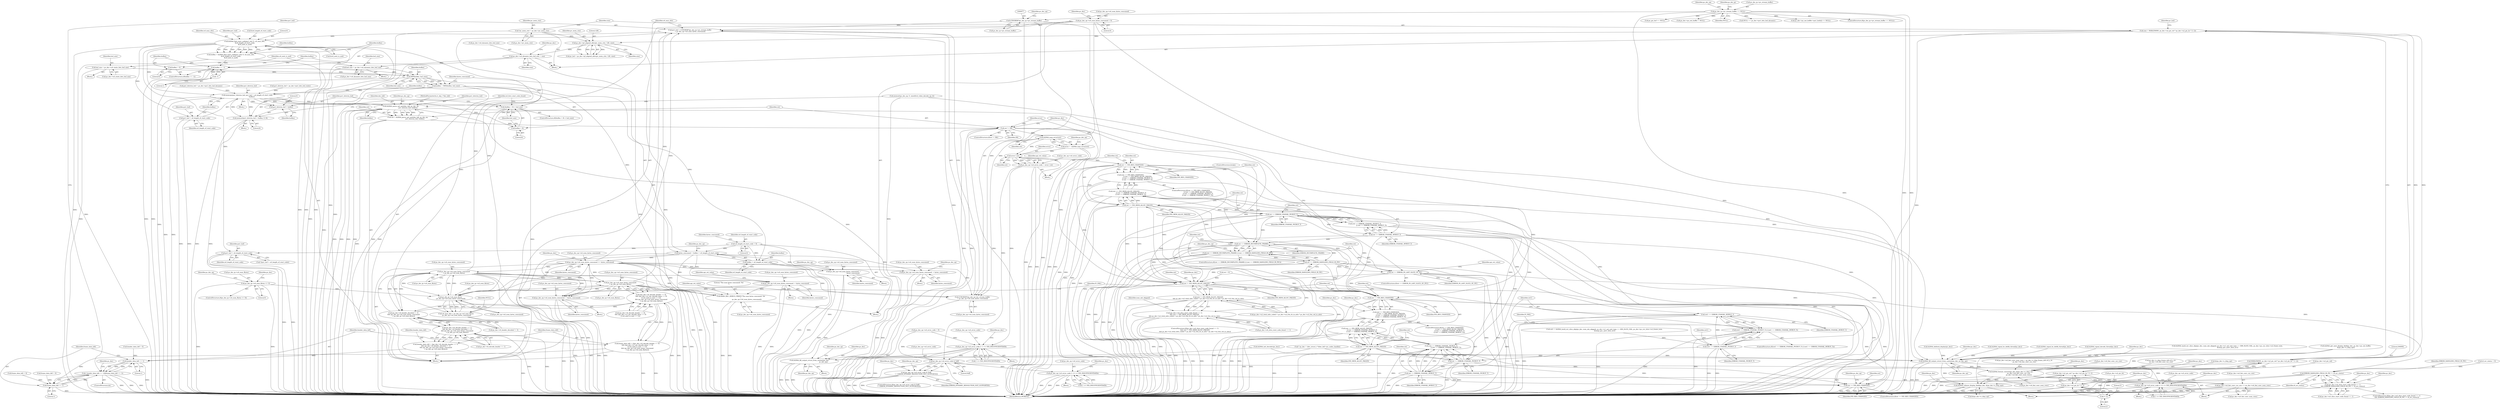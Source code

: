 digraph "1_Android_7554755536019e439433c515eeb44e701fb3bfb2@integer" {
"1000973" [label="(Call,pu1_buf = (UWORD8*)ps_dec_ip->pv_stream_buffer\n + ps_dec_op->u4_num_bytes_consumed)"];
"1000976" [label="(Call,(UWORD8*)ps_dec_ip->pv_stream_buffer)"];
"1000260" [label="(Call,ps_dec_ip->pv_stream_buffer == NULL)"];
"1001416" [label="(Call,ps_dec_op->u4_num_bytes_consumed\n < ps_dec_ip->u4_num_Bytes)"];
"1001108" [label="(Call,ps_dec_op->u4_num_bytes_consumed += bytes_consumed)"];
"1001103" [label="(Call,bytes_consumed = buflen + u4_length_of_start_code)"];
"1001098" [label="(Call,buflen = MIN(buflen, buf_size))"];
"1001100" [label="(Call,MIN(buflen, buf_size))"];
"1001091" [label="(Call,buflen == -1)"];
"1001080" [label="(Call,buflen = ih264d_find_start_code(pu1_buf, 0, u4_max_ofst,\n &u4_length_of_start_code,\n &u4_next_is_aud))"];
"1001082" [label="(Call,ih264d_find_start_code(pu1_buf, 0, u4_max_ofst,\n &u4_length_of_start_code,\n &u4_next_is_aud))"];
"1000973" [label="(Call,pu1_buf = (UWORD8*)ps_dec_ip->pv_stream_buffer\n + ps_dec_op->u4_num_bytes_consumed)"];
"1000306" [label="(Call,ps_dec_op->u4_num_bytes_consumed = 0)"];
"1001441" [label="(Call,ps_dec_op->u4_num_bytes_consumed\n < ps_dec_ip->u4_num_Bytes)"];
"1000986" [label="(Call,ps_dec_ip->u4_num_Bytes\n - ps_dec_op->u4_num_bytes_consumed)"];
"1000281" [label="(Call,ps_dec_ip->u4_num_Bytes <= 0)"];
"1000984" [label="(Call,u4_max_ofst = ps_dec_ip->u4_num_Bytes\n - ps_dec_op->u4_num_bytes_consumed)"];
"1001093" [label="(Call,-1)"];
"1001095" [label="(Call,buflen = 0)"];
"1001060" [label="(Call,buf_size = ps_dec->u4_dynamic_bits_buf_size)"];
"1001045" [label="(Call,ps_dec->u4_dynamic_bits_buf_size = size)"];
"1001031" [label="(Call,ps_dec->pf_aligned_alloc(pv_mem_ctxt, 128, size))"];
"1001009" [label="(Call,*pv_mem_ctxt = ps_dec->pv_mem_ctxt)"];
"1001014" [label="(Call,size = MAX(256000, ps_dec->u2_pic_wd * ps_dec->u2_pic_ht * 3 / 2))"];
"1001016" [label="(Call,MAX(256000, ps_dec->u2_pic_wd * ps_dec->u2_pic_ht * 3 / 2))"];
"1001018" [label="(Call,ps_dec->u2_pic_wd * ps_dec->u2_pic_ht * 3 / 2)"];
"1001022" [label="(Call,ps_dec->u2_pic_ht * 3 / 2)"];
"1001026" [label="(Call,3 / 2)"];
"1001072" [label="(Call,buf_size = ps_dec->u4_static_bits_buf_size)"];
"1000171" [label="(Call,u4_length_of_start_code = 0)"];
"1000975" [label="(Call,(UWORD8*)ps_dec_ip->pv_stream_buffer\n + ps_dec_op->u4_num_bytes_consumed)"];
"1001410" [label="(Call,(ps_dec->i4_header_decoded != 3)\n && (ps_dec_op->u4_num_bytes_consumed\n < ps_dec_ip->u4_num_Bytes))"];
"1001404" [label="(Call,(ps_dec->i4_decode_header == 1)\n && (ps_dec->i4_header_decoded != 3)\n && (ps_dec_op->u4_num_bytes_consumed\n < ps_dec_ip->u4_num_Bytes))"];
"1001402" [label="(Call,header_data_left = ((ps_dec->i4_decode_header == 1)\n && (ps_dec->i4_header_decoded != 3)\n && (ps_dec_op->u4_num_bytes_consumed\n < ps_dec_ip->u4_num_Bytes)))"];
"1001449" [label="(Call,header_data_left == 1)"];
"1001448" [label="(Call,( header_data_left == 1)||(frame_data_left == 1))"];
"1001425" [label="(Call,((ps_dec->i4_decode_header == 0)\n && ((ps_dec->u1_pic_decode_done == 0)\n || (u4_next_is_aud == 1)))\n && (ps_dec_op->u4_num_bytes_consumed\n < ps_dec_ip->u4_num_Bytes))"];
"1001423" [label="(Call,frame_data_left = (((ps_dec->i4_decode_header == 0)\n && ((ps_dec->u1_pic_decode_done == 0)\n || (u4_next_is_aud == 1)))\n && (ps_dec_op->u4_num_bytes_consumed\n < ps_dec_ip->u4_num_Bytes)))"];
"1001452" [label="(Call,frame_data_left == 1)"];
"1001574" [label="(Call,ps_dec_op->u4_num_bytes_consumed -= bytes_consumed)"];
"1002122" [label="(Call,H264_DEC_DEBUG_PRINT(\"The num bytes consumed: %d\n\",\n                         ps_dec_op->u4_num_bytes_consumed))"];
"1001151" [label="(Call,ps_dec_op->u4_num_bytes_consumed -=\n                                        bytes_consumed)"];
"1001338" [label="(Call,ps_dec_op->u4_num_bytes_consumed -= bytes_consumed)"];
"1001361" [label="(Call,ps_dec_op->u4_num_bytes_consumed -= bytes_consumed)"];
"1001105" [label="(Call,buflen + u4_length_of_start_code)"];
"1001200" [label="(Call,memcpy(pu1_bitstrm_buf, pu1_buf + u4_length_of_start_code,\n                   buflen))"];
"1001207" [label="(Call,(buflen + 8) < buf_size)"];
"1001208" [label="(Call,buflen + 8)"];
"1001213" [label="(Call,memset(pu1_bitstrm_buf + buflen, 0, 8))"];
"1001214" [label="(Call,pu1_bitstrm_buf + buflen)"];
"1001286" [label="(Call,ih264d_parse_nal_unit(dec_hdl, ps_dec_op,\n                              pu1_bitstrm_buf, buflen))"];
"1001248" [label="(Call,ih264d_fill_output_struct_from_context(ps_dec,\n                                                           ps_dec_op))"];
"1001284" [label="(Call,ret = ih264d_parse_nal_unit(dec_hdl, ps_dec_op,\n                              pu1_bitstrm_buf, buflen))"];
"1001292" [label="(Call,ret != OK)"];
"1001299" [label="(Call,ih264d_map_error(ret))"];
"1001297" [label="(Call,error =  ih264d_map_error(ret))"];
"1001305" [label="(Call,error | ret)"];
"1001301" [label="(Call,ps_dec_op->u4_error_code = error | ret)"];
"1001234" [label="(Call,ps_dec_op->u4_error_code |= 1 << IVD_INSUFFICIENTDATA)"];
"1001695" [label="(Call,ps_dec_op->u4_error_code & 0xff)"];
"1001694" [label="(Call,(ps_dec_op->u4_error_code & 0xff)\n != ERROR_DYNAMIC_RESOLUTION_NOT_SUPPORTED)"];
"1001727" [label="(Call,ps_dec_op->u4_error_code |= (1 << IVD_INSUFFICIENTDATA))"];
"1001747" [label="(Call,ps_dec_op->u4_error_code |= (1 << IVD_INSUFFICIENTDATA))"];
"1001313" [label="(Call,ret == IVD_RES_CHANGED)"];
"1001312" [label="(Call,(ret == IVD_RES_CHANGED)\n                             || (ret == IVD_MEM_ALLOC_FAILED)\n                             || (ret == ERROR_UNAVAIL_PICBUF_T)\n                            || (ret == ERROR_UNAVAIL_MVBUF_T))"];
"1001317" [label="(Call,ret == IVD_MEM_ALLOC_FAILED)"];
"1001316" [label="(Call,(ret == IVD_MEM_ALLOC_FAILED)\n                             || (ret == ERROR_UNAVAIL_PICBUF_T)\n                            || (ret == ERROR_UNAVAIL_MVBUF_T))"];
"1001321" [label="(Call,ret == ERROR_UNAVAIL_PICBUF_T)"];
"1001320" [label="(Call,(ret == ERROR_UNAVAIL_PICBUF_T)\n                            || (ret == ERROR_UNAVAIL_MVBUF_T))"];
"1001550" [label="(Call,(ret == ERROR_UNAVAIL_PICBUF_T)\n                    || (ret == ERROR_UNAVAIL_MVBUF_T))"];
"1001546" [label="(Call,(ret == IVD_MEM_ALLOC_FAILED)\n                     || (ret == ERROR_UNAVAIL_PICBUF_T)\n                    || (ret == ERROR_UNAVAIL_MVBUF_T))"];
"1001542" [label="(Call,(ret == IVD_RES_CHANGED)\n                     || (ret == IVD_MEM_ALLOC_FAILED)\n                     || (ret == ERROR_UNAVAIL_PICBUF_T)\n                    || (ret == ERROR_UNAVAIL_MVBUF_T))"];
"1001324" [label="(Call,ret == ERROR_UNAVAIL_MVBUF_T)"];
"1001331" [label="(Call,ret == ERROR_INCOMPLETE_FRAME)"];
"1001330" [label="(Call,(ret == ERROR_INCOMPLETE_FRAME) || (ret == ERROR_DANGLING_FIELD_IN_PIC))"];
"1001334" [label="(Call,ret == ERROR_DANGLING_FIELD_IN_PIC)"];
"1001348" [label="(Call,ret == ERROR_IN_LAST_SLICE_OF_PIC)"];
"1001463" [label="(Call,ret != IVD_MEM_ALLOC_FAILED)"];
"1001462" [label="(Call,(ret != IVD_MEM_ALLOC_FAILED)\n && ps_dec->u2_total_mbs_coded < ps_dec->u2_frm_ht_in_mbs * ps_dec->u2_frm_wd_in_mbs)"];
"1001456" [label="(Call,(ps_dec->u4_slice_start_code_found == 1)\n && (ret != IVD_MEM_ALLOC_FAILED)\n && ps_dec->u2_total_mbs_coded < ps_dec->u2_frm_ht_in_mbs * ps_dec->u2_frm_wd_in_mbs)"];
"1001543" [label="(Call,ret == IVD_RES_CHANGED)"];
"1001547" [label="(Call,ret == IVD_MEM_ALLOC_FAILED)"];
"1001551" [label="(Call,ret == ERROR_UNAVAIL_PICBUF_T)"];
"1001554" [label="(Call,ret == ERROR_UNAVAIL_MVBUF_T)"];
"1001570" [label="(Call,ret == IVD_RES_CHANGED)"];
"1001800" [label="(Call,ERROR_DANGLING_FIELD_IN_PIC != i4_err_status)"];
"1001794" [label="(Call,(ps_dec->u4_slice_start_code_found == 1)\n && (ERROR_DANGLING_FIELD_IN_PIC != i4_err_status))"];
"1001535" [label="(Call,ret1 == ERROR_UNAVAIL_MVBUF_T)"];
"1001531" [label="(Call,(ret1 == ERROR_UNAVAIL_PICBUF_T) || (ret1 == ERROR_UNAVAIL_MVBUF_T))"];
"1001532" [label="(Call,ret1 == ERROR_UNAVAIL_PICBUF_T)"];
"1002009" [label="(Call,ih264d_fill_output_struct_from_context(ps_dec, ps_dec_op))"];
"1002040" [label="(Call,ih264d_format_convert(ps_dec, &(ps_dec->s_disp_op),\n                                  ps_dec->u4_fmt_conv_cur_row,\n                                  ps_dec->u4_fmt_conv_num_rows))"];
"1002052" [label="(Call,ps_dec->u4_fmt_conv_cur_row += ps_dec->u4_fmt_conv_num_rows)"];
"1002059" [label="(Call,ih264d_release_display_field(ps_dec, &(ps_dec->s_disp_op)))"];
"1001126" [label="(Call,pu1_buf + u4_length_of_start_code)"];
"1001202" [label="(Call,pu1_buf + u4_length_of_start_code)"];
"1000303" [label="(Identifier,ps_dec)"];
"1001448" [label="(Call,( header_data_left == 1)||(frame_data_left == 1))"];
"1000978" [label="(Call,ps_dec_ip->pv_stream_buffer)"];
"1001316" [label="(Call,(ret == IVD_MEM_ALLOC_FAILED)\n                             || (ret == ERROR_UNAVAIL_PICBUF_T)\n                            || (ret == ERROR_UNAVAIL_MVBUF_T))"];
"1001201" [label="(Identifier,pu1_bitstrm_buf)"];
"1001238" [label="(Call,1 << IVD_INSUFFICIENTDATA)"];
"1001333" [label="(Identifier,ERROR_INCOMPLETE_FRAME)"];
"1001329" [label="(ControlStructure,if((ret == ERROR_INCOMPLETE_FRAME) || (ret == ERROR_DANGLING_FIELD_IN_PIC)))"];
"1000976" [label="(Call,(UWORD8*)ps_dec_ip->pv_stream_buffer)"];
"1001336" [label="(Identifier,ERROR_DANGLING_FIELD_IN_PIC)"];
"1001320" [label="(Call,(ret == ERROR_UNAVAIL_PICBUF_T)\n                            || (ret == ERROR_UNAVAIL_MVBUF_T))"];
"1000982" [label="(Identifier,ps_dec_op)"];
"1001275" [label="(Call,frame_data_left = 0)"];
"1001337" [label="(Block,)"];
"1000268" [label="(Identifier,ps_dec_op)"];
"1001210" [label="(Literal,8)"];
"1000307" [label="(Call,ps_dec_op->u4_num_bytes_consumed)"];
"1000623" [label="(Call,ps_pic_buf == NULL)"];
"1001362" [label="(Call,ps_dec_op->u4_num_bytes_consumed)"];
"1001541" [label="(ControlStructure,if((ret == IVD_RES_CHANGED)\n                     || (ret == IVD_MEM_ALLOC_FAILED)\n                     || (ret == ERROR_UNAVAIL_PICBUF_T)\n                    || (ret == ERROR_UNAVAIL_MVBUF_T)))"];
"1001321" [label="(Call,ret == ERROR_UNAVAIL_PICBUF_T)"];
"1001845" [label="(Call,ih264d_deblock_display(ps_dec))"];
"1001361" [label="(Call,ps_dec_op->u4_num_bytes_consumed -= bytes_consumed)"];
"1001091" [label="(Call,buflen == -1)"];
"1000311" [label="(Call,ps_dec->ps_out_buffer = NULL)"];
"1001748" [label="(Call,ps_dec_op->u4_error_code)"];
"1001005" [label="(Block,)"];
"1001311" [label="(ControlStructure,if((ret == IVD_RES_CHANGED)\n                             || (ret == IVD_MEM_ALLOC_FAILED)\n                             || (ret == ERROR_UNAVAIL_PICBUF_T)\n                            || (ret == ERROR_UNAVAIL_MVBUF_T)))"];
"1001109" [label="(Call,ps_dec_op->u4_num_bytes_consumed)"];
"1000285" [label="(Literal,0)"];
"1001023" [label="(Call,ps_dec->u2_pic_ht)"];
"1000289" [label="(Identifier,ps_dec_op)"];
"1001014" [label="(Call,size = MAX(256000, ps_dec->u2_pic_wd * ps_dec->u2_pic_ht * 3 / 2))"];
"1001106" [label="(Identifier,buflen)"];
"1002128" [label="(Identifier,api_ret_value)"];
"1001293" [label="(Identifier,ret)"];
"1001049" [label="(Identifier,size)"];
"1000973" [label="(Call,pu1_buf = (UWORD8*)ps_dec_ip->pv_stream_buffer\n + ps_dec_op->u4_num_bytes_consumed)"];
"1001795" [label="(Call,ps_dec->u4_slice_start_code_found == 1)"];
"1001442" [label="(Call,ps_dec_op->u4_num_bytes_consumed)"];
"1001212" [label="(Block,)"];
"1002053" [label="(Call,ps_dec->u4_fmt_conv_cur_row)"];
"1002027" [label="(Call,ps_dec->u4_fmt_conv_num_rows = ps_dec->s_disp_frame_info.u4_y_ht\n - ps_dec->u4_fmt_conv_cur_row)"];
"1000227" [label="(Call,memset(ps_dec_op, 0, sizeof(ivd_video_decode_op_t)))"];
"1000313" [label="(Identifier,ps_dec)"];
"1001342" [label="(Identifier,bytes_consumed)"];
"1001545" [label="(Identifier,IVD_RES_CHANGED)"];
"1000306" [label="(Call,ps_dec_op->u4_num_bytes_consumed = 0)"];
"1001322" [label="(Identifier,ret)"];
"1001217" [label="(Literal,0)"];
"1001100" [label="(Call,MIN(buflen, buf_size))"];
"1000310" [label="(Literal,0)"];
"1001104" [label="(Identifier,bytes_consumed)"];
"1000188" [label="(Call,ret = 0)"];
"1001536" [label="(Identifier,ret1)"];
"1000173" [label="(Literal,0)"];
"1001032" [label="(Identifier,pv_mem_ctxt)"];
"1001105" [label="(Call,buflen + u4_length_of_start_code)"];
"1001097" [label="(Literal,0)"];
"1000985" [label="(Identifier,u4_max_ofst)"];
"1001301" [label="(Call,ps_dec_op->u4_error_code = error | ret)"];
"1001728" [label="(Call,ps_dec_op->u4_error_code)"];
"1001580" [label="(Identifier,IV_FAIL)"];
"1002054" [label="(Identifier,ps_dec)"];
"1001086" [label="(Call,&u4_length_of_start_code)"];
"1001319" [label="(Identifier,IVD_MEM_ALLOC_FAILED)"];
"1001453" [label="(Identifier,frame_data_left)"];
"1002059" [label="(Call,ih264d_release_display_field(ps_dec, &(ps_dec->s_disp_op)))"];
"1001110" [label="(Identifier,ps_dec_op)"];
"1001543" [label="(Call,ret == IVD_RES_CHANGED)"];
"1001297" [label="(Call,error =  ih264d_map_error(ret))"];
"1001334" [label="(Call,ret == ERROR_DANGLING_FIELD_IN_PIC)"];
"1001074" [label="(Call,ps_dec->u4_static_bits_buf_size)"];
"1001417" [label="(Call,ps_dec_op->u4_num_bytes_consumed)"];
"1001033" [label="(Literal,128)"];
"1001288" [label="(Identifier,ps_dec_op)"];
"1000264" [label="(Identifier,NULL)"];
"1001216" [label="(Identifier,buflen)"];
"1001031" [label="(Call,ps_dec->pf_aligned_alloc(pv_mem_ctxt, 128, size))"];
"1001103" [label="(Call,bytes_consumed = buflen + u4_length_of_start_code)"];
"1001553" [label="(Identifier,ERROR_UNAVAIL_PICBUF_T)"];
"1001548" [label="(Identifier,ret)"];
"1001340" [label="(Identifier,ps_dec_op)"];
"1001794" [label="(Call,(ps_dec->u4_slice_start_code_found == 1)\n && (ERROR_DANGLING_FIELD_IN_PIC != i4_err_status))"];
"1000172" [label="(Identifier,u4_length_of_start_code)"];
"1001572" [label="(Identifier,IVD_RES_CHANGED)"];
"1001332" [label="(Identifier,ret)"];
"1001530" [label="(ControlStructure,if((ret1 == ERROR_UNAVAIL_PICBUF_T) || (ret1 == ERROR_UNAVAIL_MVBUF_T)))"];
"1001552" [label="(Identifier,ret)"];
"1000200" [label="(Call,frame_data_left = 0)"];
"1001317" [label="(Call,ret == IVD_MEM_ALLOC_FAILED)"];
"1001969" [label="(Block,)"];
"1001452" [label="(Call,frame_data_left == 1)"];
"1001464" [label="(Identifier,ret)"];
"1002026" [label="(Block,)"];
"1001800" [label="(Call,ERROR_DANGLING_FIELD_IN_PIC != i4_err_status)"];
"1001411" [label="(Call,ps_dec->i4_header_decoded != 3)"];
"1000974" [label="(Identifier,pu1_buf)"];
"1001450" [label="(Identifier,header_data_left)"];
"1002046" [label="(Call,ps_dec->u4_fmt_conv_cur_row)"];
"1002031" [label="(Call,ps_dec->s_disp_frame_info.u4_y_ht\n - ps_dec->u4_fmt_conv_cur_row)"];
"1001213" [label="(Call,memset(pu1_bitstrm_buf + buflen, 0, 8))"];
"1001699" [label="(Literal,0xff)"];
"1001331" [label="(Call,ret == ERROR_INCOMPLETE_FRAME)"];
"1002060" [label="(Identifier,ps_dec)"];
"1001546" [label="(Call,(ret == IVD_MEM_ALLOC_FAILED)\n                     || (ret == ERROR_UNAVAIL_PICBUF_T)\n                    || (ret == ERROR_UNAVAIL_MVBUF_T))"];
"1001751" [label="(Call,1 << IVD_INSUFFICIENTDATA)"];
"1001291" [label="(ControlStructure,if(ret != OK))"];
"1001540" [label="(Identifier,IV_FAIL)"];
"1001010" [label="(Identifier,pv_mem_ctxt)"];
"1001350" [label="(Identifier,ERROR_IN_LAST_SLICE_OF_PIC)"];
"1001693" [label="(ControlStructure,if((ps_dec_op->u4_error_code & 0xff)\n != ERROR_DYNAMIC_RESOLUTION_NOT_SUPPORTED))"];
"1001325" [label="(Identifier,ret)"];
"1001344" [label="(Identifier,api_ret_value)"];
"1001119" [label="(Identifier,ps_dec)"];
"1001807" [label="(Identifier,ps_dec)"];
"1001084" [label="(Literal,0)"];
"1000996" [label="(Identifier,NULL)"];
"1001026" [label="(Call,3 / 2)"];
"1001349" [label="(Identifier,ret)"];
"1001537" [label="(Identifier,ERROR_UNAVAIL_MVBUF_T)"];
"1001583" [label="(Identifier,ps_dec)"];
"1000987" [label="(Call,ps_dec_ip->u4_num_Bytes)"];
"1001017" [label="(Literal,256000)"];
"1001457" [label="(Call,ps_dec->u4_slice_start_code_found == 1)"];
"1002041" [label="(Identifier,ps_dec)"];
"1000283" [label="(Identifier,ps_dec_ip)"];
"1001573" [label="(Block,)"];
"1001533" [label="(Identifier,ret1)"];
"1001318" [label="(Identifier,ret)"];
"1001127" [label="(Identifier,pu1_buf)"];
"1002049" [label="(Call,ps_dec->u4_fmt_conv_num_rows)"];
"1001549" [label="(Identifier,IVD_MEM_ALLOC_FAILED)"];
"1000151" [label="(Block,)"];
"1001405" [label="(Call,ps_dec->i4_decode_header == 1)"];
"1001060" [label="(Call,buf_size = ps_dec->u4_dynamic_bits_buf_size)"];
"1000476" [label="(Call,ps_dec_op->u4_error_code = 0)"];
"1000975" [label="(Call,(UWORD8*)ps_dec_ip->pv_stream_buffer\n + ps_dec_op->u4_num_bytes_consumed)"];
"1001300" [label="(Identifier,ret)"];
"1000196" [label="(Call,header_data_left = 0)"];
"1001569" [label="(ControlStructure,if(ret == IVD_RES_CHANGED))"];
"1001093" [label="(Call,-1)"];
"1001019" [label="(Call,ps_dec->u2_pic_wd)"];
"1002122" [label="(Call,H264_DEC_DEBUG_PRINT(\"The num bytes consumed: %d\n\",\n                         ps_dec_op->u4_num_bytes_consumed))"];
"1001324" [label="(Call,ret == ERROR_UNAVAIL_MVBUF_T)"];
"1001747" [label="(Call,ps_dec_op->u4_error_code |= (1 << IVD_INSUFFICIENTDATA))"];
"1001696" [label="(Call,ps_dec_op->u4_error_code)"];
"1001218" [label="(Literal,8)"];
"1001314" [label="(Identifier,ret)"];
"1002015" [label="(Identifier,ps_dec)"];
"1001095" [label="(Call,buflen = 0)"];
"1001067" [label="(Call,pu1_bitstrm_buf = ps_dec->pu1_bits_buf_static)"];
"1001102" [label="(Identifier,buf_size)"];
"1001062" [label="(Call,ps_dec->u4_dynamic_bits_buf_size)"];
"1001441" [label="(Call,ps_dec_op->u4_num_bytes_consumed\n < ps_dec_ip->u4_num_Bytes)"];
"1001208" [label="(Call,buflen + 8)"];
"1000280" [label="(ControlStructure,if(ps_dec_ip->u4_num_Bytes <= 0))"];
"1001309" [label="(Identifier,api_ret_value)"];
"1001034" [label="(Identifier,size)"];
"1001215" [label="(Identifier,pu1_bitstrm_buf)"];
"1000153" [label="(Call,* ps_dec = (dec_struct_t *)(dec_hdl->pv_codec_handle))"];
"1001092" [label="(Identifier,buflen)"];
"1000990" [label="(Call,ps_dec_op->u4_num_bytes_consumed)"];
"1001250" [label="(Identifier,ps_dec_op)"];
"1001112" [label="(Identifier,bytes_consumed)"];
"1000970" [label="(ControlStructure,do)"];
"1001228" [label="(Block,)"];
"1001531" [label="(Call,(ret1 == ERROR_UNAVAIL_PICBUF_T) || (ret1 == ERROR_UNAVAIL_MVBUF_T))"];
"1001738" [label="(Identifier,ps_dec)"];
"1001085" [label="(Identifier,u4_max_ofst)"];
"1001368" [label="(Identifier,ps_dec_op)"];
"1001151" [label="(Call,ps_dec_op->u4_num_bytes_consumed -=\n                                        bytes_consumed)"];
"1000986" [label="(Call,ps_dec_ip->u4_num_Bytes\n - ps_dec_op->u4_num_bytes_consumed)"];
"1001011" [label="(Call,ps_dec->pv_mem_ctxt)"];
"1000261" [label="(Call,ps_dec_ip->pv_stream_buffer)"];
"1001206" [label="(ControlStructure,if((buflen + 8) < buf_size))"];
"1001468" [label="(Identifier,ps_dec)"];
"1001078" [label="(Identifier,u4_next_is_aud)"];
"1000281" [label="(Call,ps_dec_ip->u4_num_Bytes <= 0)"];
"1001576" [label="(Identifier,ps_dec_op)"];
"1001456" [label="(Call,(ps_dec->u4_slice_start_code_found == 1)\n && (ret != IVD_MEM_ALLOC_FAILED)\n && ps_dec->u2_total_mbs_coded < ps_dec->u2_frm_ht_in_mbs * ps_dec->u2_frm_wd_in_mbs)"];
"1001200" [label="(Call,memcpy(pu1_bitstrm_buf, pu1_buf + u4_length_of_start_code,\n                   buflen))"];
"1001544" [label="(Identifier,ret)"];
"1001347" [label="(ControlStructure,if(ret == ERROR_IN_LAST_SLICE_OF_PIC))"];
"1000176" [label="(Identifier,bytes_consumed)"];
"1001423" [label="(Call,frame_data_left = (((ps_dec->i4_decode_header == 0)\n && ((ps_dec->u1_pic_decode_done == 0)\n || (u4_next_is_aud == 1)))\n && (ps_dec_op->u4_num_bytes_consumed\n < ps_dec_ip->u4_num_Bytes)))"];
"1001081" [label="(Identifier,buflen)"];
"1001695" [label="(Call,ps_dec_op->u4_error_code & 0xff)"];
"1001801" [label="(Identifier,ERROR_DANGLING_FIELD_IN_PIC)"];
"1001463" [label="(Call,ret != IVD_MEM_ALLOC_FAILED)"];
"1001234" [label="(Call,ps_dec_op->u4_error_code |= 1 << IVD_INSUFFICIENTDATA)"];
"1001030" [label="(Identifier,pv_buf)"];
"1002056" [label="(Call,ps_dec->u4_fmt_conv_num_rows)"];
"1001570" [label="(Call,ret == IVD_RES_CHANGED)"];
"1001080" [label="(Call,buflen = ih264d_find_start_code(pu1_buf, 0, u4_max_ofst,\n &u4_length_of_start_code,\n &u4_next_is_aud))"];
"1001094" [label="(Literal,1)"];
"1001556" [label="(Identifier,ERROR_UNAVAIL_MVBUF_T)"];
"1001404" [label="(Call,(ps_dec->i4_decode_header == 1)\n && (ps_dec->i4_header_decoded != 3)\n && (ps_dec_op->u4_num_bytes_consumed\n < ps_dec_ip->u4_num_Bytes))"];
"1001550" [label="(Call,(ret == ERROR_UNAVAIL_PICBUF_T)\n                    || (ret == ERROR_UNAVAIL_MVBUF_T))"];
"1001303" [label="(Identifier,ps_dec_op)"];
"1001073" [label="(Identifier,buf_size)"];
"1001152" [label="(Call,ps_dec_op->u4_num_bytes_consumed)"];
"1001299" [label="(Call,ih264d_map_error(ret))"];
"1002040" [label="(Call,ih264d_format_convert(ps_dec, &(ps_dec->s_disp_op),\n                                  ps_dec->u4_fmt_conv_cur_row,\n                                  ps_dec->u4_fmt_conv_num_rows))"];
"1001205" [label="(Identifier,buflen)"];
"1000260" [label="(Call,ps_dec_ip->pv_stream_buffer == NULL)"];
"1001203" [label="(Identifier,pu1_buf)"];
"1001088" [label="(Call,&u4_next_is_aud)"];
"1001083" [label="(Identifier,pu1_buf)"];
"1001535" [label="(Call,ret1 == ERROR_UNAVAIL_MVBUF_T)"];
"1001723" [label="(Identifier,ps_dec)"];
"1001126" [label="(Call,pu1_buf + u4_length_of_start_code)"];
"1001155" [label="(Identifier,bytes_consumed)"];
"1002042" [label="(Call,&(ps_dec->s_disp_op))"];
"1000981" [label="(Call,ps_dec_op->u4_num_bytes_consumed)"];
"1001756" [label="(Identifier,ps_dec)"];
"1001305" [label="(Call,error | ret)"];
"1001575" [label="(Call,ps_dec_op->u4_num_bytes_consumed)"];
"1001046" [label="(Call,ps_dec->u4_dynamic_bits_buf_size)"];
"1002011" [label="(Identifier,ps_dec_op)"];
"1001290" [label="(Identifier,buflen)"];
"1001338" [label="(Call,ps_dec_op->u4_num_bytes_consumed -= bytes_consumed)"];
"1001072" [label="(Call,buf_size = ps_dec->u4_static_bits_buf_size)"];
"1001694" [label="(Call,(ps_dec_op->u4_error_code & 0xff)\n != ERROR_DYNAMIC_RESOLUTION_NOT_SUPPORTED)"];
"1001209" [label="(Identifier,buflen)"];
"1001981" [label="(Call,ih264d_get_next_display_field(ps_dec, ps_dec->ps_out_buffer,\n &(ps_dec->s_disp_op)))"];
"1001532" [label="(Call,ret1 == ERROR_UNAVAIL_PICBUF_T)"];
"1001009" [label="(Call,*pv_mem_ctxt = ps_dec->pv_mem_ctxt)"];
"1002123" [label="(Literal,\"The num bytes consumed: %d\n\")"];
"1001066" [label="(Block,)"];
"1000148" [label="(MethodParameterIn,iv_obj_t *dec_hdl)"];
"1001746" [label="(Block,)"];
"1001410" [label="(Call,(ps_dec->i4_header_decoded != 3)\n && (ps_dec_op->u4_num_bytes_consumed\n < ps_dec_ip->u4_num_Bytes))"];
"1001534" [label="(Identifier,ERROR_UNAVAIL_PICBUF_T)"];
"1000995" [label="(Call,NULL == ps_dec->pu1_bits_buf_dynamic)"];
"1002061" [label="(Call,&(ps_dec->s_disp_op))"];
"1000406" [label="(Call,ps_dec->ps_out_buffer->pu1_bufs[i] == NULL)"];
"1001045" [label="(Call,ps_dec->u4_dynamic_bits_buf_size = size)"];
"1001202" [label="(Call,pu1_buf + u4_length_of_start_code)"];
"1001302" [label="(Call,ps_dec_op->u4_error_code)"];
"1001082" [label="(Call,ih264d_find_start_code(pu1_buf, 0, u4_max_ofst,\n &u4_length_of_start_code,\n &u4_next_is_aud))"];
"1001360" [label="(Block,)"];
"1001199" [label="(Block,)"];
"1001330" [label="(Call,(ret == ERROR_INCOMPLETE_FRAME) || (ret == ERROR_DANGLING_FIELD_IN_PIC))"];
"1001551" [label="(Call,ret == ERROR_UNAVAIL_PICBUF_T)"];
"1001128" [label="(Identifier,u4_length_of_start_code)"];
"1001306" [label="(Identifier,error)"];
"1001555" [label="(Identifier,ret)"];
"1001426" [label="(Call,(ps_dec->i4_decode_header == 0)\n && ((ps_dec->u1_pic_decode_done == 0)\n || (u4_next_is_aud == 1)))"];
"1001313" [label="(Call,ret == IVD_RES_CHANGED)"];
"1001462" [label="(Call,(ret != IVD_MEM_ALLOC_FAILED)\n && ps_dec->u2_total_mbs_coded < ps_dec->u2_frm_ht_in_mbs * ps_dec->u2_frm_wd_in_mbs)"];
"1001731" [label="(Call,1 << IVD_INSUFFICIENTDATA)"];
"1001018" [label="(Call,ps_dec->u2_pic_wd * ps_dec->u2_pic_ht * 3 / 2)"];
"1001028" [label="(Literal,2)"];
"1001292" [label="(Call,ret != OK)"];
"1000259" [label="(ControlStructure,if(ps_dec_ip->pv_stream_buffer == NULL))"];
"1001578" [label="(Identifier,bytes_consumed)"];
"1001099" [label="(Identifier,buflen)"];
"1002052" [label="(Call,ps_dec->u4_fmt_conv_cur_row += ps_dec->u4_fmt_conv_num_rows)"];
"1000971" [label="(Block,)"];
"1001052" [label="(Identifier,ps_dec)"];
"1001465" [label="(Identifier,IVD_MEM_ALLOC_FAILED)"];
"1001294" [label="(Identifier,OK)"];
"1001289" [label="(Identifier,pu1_bitstrm_buf)"];
"1001286" [label="(Call,ih264d_parse_nal_unit(dec_hdl, ps_dec_op,\n                              pu1_bitstrm_buf, buflen))"];
"1001298" [label="(Identifier,error)"];
"1001967" [label="(Call,ih264d_signal_bs_deblk_thread(ps_dec))"];
"1000984" [label="(Call,u4_max_ofst = ps_dec_ip->u4_num_Bytes\n - ps_dec_op->u4_num_bytes_consumed)"];
"1001315" [label="(Identifier,IVD_RES_CHANGED)"];
"1001963" [label="(Identifier,ps_dec)"];
"1001542" [label="(Call,(ret == IVD_RES_CHANGED)\n                     || (ret == IVD_MEM_ALLOC_FAILED)\n                     || (ret == ERROR_UNAVAIL_PICBUF_T)\n                    || (ret == ERROR_UNAVAIL_MVBUF_T))"];
"1001054" [label="(Block,)"];
"1001244" [label="(Identifier,ps_dec)"];
"1001451" [label="(Literal,1)"];
"1001335" [label="(Identifier,ret)"];
"1002124" [label="(Call,ps_dec_op->u4_num_bytes_consumed)"];
"1001312" [label="(Call,(ret == IVD_RES_CHANGED)\n                             || (ret == IVD_MEM_ALLOC_FAILED)\n                             || (ret == ERROR_UNAVAIL_PICBUF_T)\n                            || (ret == ERROR_UNAVAIL_MVBUF_T))"];
"1001339" [label="(Call,ps_dec_op->u4_num_bytes_consumed)"];
"1001323" [label="(Identifier,ERROR_UNAVAIL_PICBUF_T)"];
"1001793" [label="(ControlStructure,if((ps_dec->u4_slice_start_code_found == 1)\n && (ERROR_DANGLING_FIELD_IN_PIC != i4_err_status)))"];
"1001483" [label="(Identifier,num_mb_skipped)"];
"1001403" [label="(Identifier,header_data_left)"];
"1001353" [label="(Identifier,api_ret_value)"];
"1001055" [label="(Call,pu1_bitstrm_buf = ps_dec->pu1_bits_buf_dynamic)"];
"1002069" [label="(Identifier,ps_dec)"];
"1001690" [label="(Call,ih264d_signal_bs_deblk_thread(ps_dec))"];
"1001416" [label="(Call,ps_dec_op->u4_num_bytes_consumed\n < ps_dec_ip->u4_num_Bytes)"];
"1001574" [label="(Call,ps_dec_op->u4_num_bytes_consumed -= bytes_consumed)"];
"1001207" [label="(Call,(buflen + 8) < buf_size)"];
"1001214" [label="(Call,pu1_bitstrm_buf + buflen)"];
"1001512" [label="(Call,ret1 = ih264d_mark_err_slice_skip(ps_dec, num_mb_skipped, ps_dec->u1_nal_unit_type == IDR_SLICE_NAL, ps_dec->ps_cur_slice->u2_frame_num,\n &temp_poc, prev_slice_err))"];
"1001365" [label="(Identifier,bytes_consumed)"];
"1001029" [label="(Call,pv_buf = ps_dec->pf_aligned_alloc(pv_mem_ctxt, 128, size))"];
"1001015" [label="(Identifier,size)"];
"1001125" [label="(Call,*(pu1_buf + u4_length_of_start_code))"];
"1001096" [label="(Identifier,buflen)"];
"1001466" [label="(Call,ps_dec->u2_total_mbs_coded < ps_dec->u2_frm_ht_in_mbs * ps_dec->u2_frm_wd_in_mbs)"];
"1001016" [label="(Call,MAX(256000, ps_dec->u2_pic_wd * ps_dec->u2_pic_ht * 3 / 2))"];
"1001681" [label="(Call,ih264d_signal_decode_thread(ps_dec))"];
"1001454" [label="(Literal,1)"];
"1001348" [label="(Call,ret == ERROR_IN_LAST_SLICE_OF_PIC)"];
"1001802" [label="(Identifier,i4_err_status)"];
"1001235" [label="(Call,ps_dec_op->u4_error_code)"];
"1001547" [label="(Call,ret == IVD_MEM_ALLOC_FAILED)"];
"1001358" [label="(Identifier,ps_dec)"];
"1000171" [label="(Call,u4_length_of_start_code = 0)"];
"1001090" [label="(ControlStructure,if(buflen == -1))"];
"1001402" [label="(Call,header_data_left = ((ps_dec->i4_decode_header == 1)\n && (ps_dec->i4_header_decoded != 3)\n && (ps_dec_op->u4_num_bytes_consumed\n < ps_dec_ip->u4_num_Bytes)))"];
"1001425" [label="(Call,((ps_dec->i4_decode_header == 0)\n && ((ps_dec->u1_pic_decode_done == 0)\n || (u4_next_is_aud == 1)))\n && (ps_dec_op->u4_num_bytes_consumed\n < ps_dec_ip->u4_num_Bytes))"];
"1001727" [label="(Call,ps_dec_op->u4_error_code |= (1 << IVD_INSUFFICIENTDATA))"];
"1001108" [label="(Call,ps_dec_op->u4_num_bytes_consumed += bytes_consumed)"];
"1002129" [label="(MethodReturn,WORD32)"];
"1001284" [label="(Call,ret = ih264d_parse_nal_unit(dec_hdl, ps_dec_op,\n                              pu1_bitstrm_buf, buflen))"];
"1001559" [label="(Identifier,ps_dec)"];
"1001326" [label="(Identifier,ERROR_UNAVAIL_MVBUF_T)"];
"1002010" [label="(Identifier,ps_dec)"];
"1001158" [label="(Identifier,ps_dec_op)"];
"1001726" [label="(Block,)"];
"1001295" [label="(Block,)"];
"1001445" [label="(Call,ps_dec_ip->u4_num_Bytes)"];
"1001449" [label="(Call,header_data_left == 1)"];
"1001220" [label="(Identifier,u4_first_start_code_found)"];
"1001107" [label="(Identifier,u4_length_of_start_code)"];
"1000161" [label="(Call,i4_err_status = 0)"];
"1001514" [label="(Call,ih264d_mark_err_slice_skip(ps_dec, num_mb_skipped, ps_dec->u1_nal_unit_type == IDR_SLICE_NAL, ps_dec->ps_cur_slice->u2_frame_num,\n &temp_poc, prev_slice_err))"];
"1001554" [label="(Call,ret == ERROR_UNAVAIL_MVBUF_T)"];
"1001700" [label="(Identifier,ERROR_DYNAMIC_RESOLUTION_NOT_SUPPORTED)"];
"1001420" [label="(Call,ps_dec_ip->u4_num_Bytes)"];
"1001247" [label="(Block,)"];
"1001307" [label="(Identifier,ret)"];
"1001328" [label="(ControlStructure,break;)"];
"1001571" [label="(Identifier,ret)"];
"1001022" [label="(Call,ps_dec->u2_pic_ht * 3 / 2)"];
"1001098" [label="(Call,buflen = MIN(buflen, buf_size))"];
"1001061" [label="(Identifier,buf_size)"];
"1001150" [label="(Block,)"];
"1001704" [label="(Identifier,ps_dec_op)"];
"1001285" [label="(Identifier,ret)"];
"1001253" [label="(Identifier,ps_dec_op)"];
"1000282" [label="(Call,ps_dec_ip->u4_num_Bytes)"];
"1001424" [label="(Identifier,frame_data_left)"];
"1001248" [label="(Call,ih264d_fill_output_struct_from_context(ps_dec,\n                                                           ps_dec_op))"];
"1001211" [label="(Identifier,buf_size)"];
"1001249" [label="(Identifier,ps_dec)"];
"1000896" [label="(Call,ih264d_init_decoder(ps_dec))"];
"1001459" [label="(Identifier,ps_dec)"];
"1001455" [label="(ControlStructure,if((ps_dec->u4_slice_start_code_found == 1)\n && (ret != IVD_MEM_ALLOC_FAILED)\n && ps_dec->u2_total_mbs_coded < ps_dec->u2_frm_ht_in_mbs * ps_dec->u2_frm_wd_in_mbs))"];
"1001204" [label="(Identifier,u4_length_of_start_code)"];
"1001027" [label="(Literal,3)"];
"1001287" [label="(Identifier,dec_hdl)"];
"1002009" [label="(Call,ih264d_fill_output_struct_from_context(ps_dec, ps_dec_op))"];
"1001101" [label="(Identifier,buflen)"];
"1000973" -> "1000971"  [label="AST: "];
"1000973" -> "1000975"  [label="CFG: "];
"1000974" -> "1000973"  [label="AST: "];
"1000975" -> "1000973"  [label="AST: "];
"1000985" -> "1000973"  [label="CFG: "];
"1000973" -> "1002129"  [label="DDG: "];
"1000976" -> "1000973"  [label="DDG: "];
"1001416" -> "1000973"  [label="DDG: "];
"1001108" -> "1000973"  [label="DDG: "];
"1000306" -> "1000973"  [label="DDG: "];
"1001441" -> "1000973"  [label="DDG: "];
"1000973" -> "1001082"  [label="DDG: "];
"1000976" -> "1000975"  [label="AST: "];
"1000976" -> "1000978"  [label="CFG: "];
"1000977" -> "1000976"  [label="AST: "];
"1000978" -> "1000976"  [label="AST: "];
"1000982" -> "1000976"  [label="CFG: "];
"1000976" -> "1002129"  [label="DDG: "];
"1000976" -> "1000975"  [label="DDG: "];
"1000260" -> "1000976"  [label="DDG: "];
"1000260" -> "1000259"  [label="AST: "];
"1000260" -> "1000264"  [label="CFG: "];
"1000261" -> "1000260"  [label="AST: "];
"1000264" -> "1000260"  [label="AST: "];
"1000268" -> "1000260"  [label="CFG: "];
"1000283" -> "1000260"  [label="CFG: "];
"1000260" -> "1002129"  [label="DDG: "];
"1000260" -> "1002129"  [label="DDG: "];
"1000260" -> "1002129"  [label="DDG: "];
"1000260" -> "1000311"  [label="DDG: "];
"1000260" -> "1000406"  [label="DDG: "];
"1000260" -> "1000623"  [label="DDG: "];
"1000260" -> "1000995"  [label="DDG: "];
"1001416" -> "1001410"  [label="AST: "];
"1001416" -> "1001420"  [label="CFG: "];
"1001417" -> "1001416"  [label="AST: "];
"1001420" -> "1001416"  [label="AST: "];
"1001410" -> "1001416"  [label="CFG: "];
"1001416" -> "1002129"  [label="DDG: "];
"1001416" -> "1002129"  [label="DDG: "];
"1001416" -> "1000975"  [label="DDG: "];
"1001416" -> "1000986"  [label="DDG: "];
"1001416" -> "1000986"  [label="DDG: "];
"1001416" -> "1001410"  [label="DDG: "];
"1001416" -> "1001410"  [label="DDG: "];
"1001108" -> "1001416"  [label="DDG: "];
"1000986" -> "1001416"  [label="DDG: "];
"1001416" -> "1001441"  [label="DDG: "];
"1001416" -> "1001441"  [label="DDG: "];
"1001416" -> "1001574"  [label="DDG: "];
"1001416" -> "1002122"  [label="DDG: "];
"1001108" -> "1000971"  [label="AST: "];
"1001108" -> "1001112"  [label="CFG: "];
"1001109" -> "1001108"  [label="AST: "];
"1001112" -> "1001108"  [label="AST: "];
"1001119" -> "1001108"  [label="CFG: "];
"1001108" -> "1002129"  [label="DDG: "];
"1001108" -> "1002129"  [label="DDG: "];
"1001108" -> "1000975"  [label="DDG: "];
"1001108" -> "1000986"  [label="DDG: "];
"1001103" -> "1001108"  [label="DDG: "];
"1000986" -> "1001108"  [label="DDG: "];
"1001108" -> "1001151"  [label="DDG: "];
"1001108" -> "1001338"  [label="DDG: "];
"1001108" -> "1001361"  [label="DDG: "];
"1001108" -> "1001441"  [label="DDG: "];
"1001108" -> "1001574"  [label="DDG: "];
"1001108" -> "1002122"  [label="DDG: "];
"1001103" -> "1000971"  [label="AST: "];
"1001103" -> "1001105"  [label="CFG: "];
"1001104" -> "1001103"  [label="AST: "];
"1001105" -> "1001103"  [label="AST: "];
"1001110" -> "1001103"  [label="CFG: "];
"1001103" -> "1002129"  [label="DDG: "];
"1001098" -> "1001103"  [label="DDG: "];
"1000171" -> "1001103"  [label="DDG: "];
"1001103" -> "1001151"  [label="DDG: "];
"1001103" -> "1001338"  [label="DDG: "];
"1001103" -> "1001361"  [label="DDG: "];
"1001103" -> "1001574"  [label="DDG: "];
"1001098" -> "1000971"  [label="AST: "];
"1001098" -> "1001100"  [label="CFG: "];
"1001099" -> "1001098"  [label="AST: "];
"1001100" -> "1001098"  [label="AST: "];
"1001104" -> "1001098"  [label="CFG: "];
"1001098" -> "1002129"  [label="DDG: "];
"1001100" -> "1001098"  [label="DDG: "];
"1001100" -> "1001098"  [label="DDG: "];
"1001098" -> "1001105"  [label="DDG: "];
"1001098" -> "1001200"  [label="DDG: "];
"1001100" -> "1001102"  [label="CFG: "];
"1001101" -> "1001100"  [label="AST: "];
"1001102" -> "1001100"  [label="AST: "];
"1001100" -> "1002129"  [label="DDG: "];
"1001091" -> "1001100"  [label="DDG: "];
"1001095" -> "1001100"  [label="DDG: "];
"1001060" -> "1001100"  [label="DDG: "];
"1001072" -> "1001100"  [label="DDG: "];
"1001100" -> "1001207"  [label="DDG: "];
"1001091" -> "1001090"  [label="AST: "];
"1001091" -> "1001093"  [label="CFG: "];
"1001092" -> "1001091"  [label="AST: "];
"1001093" -> "1001091"  [label="AST: "];
"1001096" -> "1001091"  [label="CFG: "];
"1001099" -> "1001091"  [label="CFG: "];
"1001091" -> "1002129"  [label="DDG: "];
"1001091" -> "1002129"  [label="DDG: "];
"1001080" -> "1001091"  [label="DDG: "];
"1001093" -> "1001091"  [label="DDG: "];
"1001080" -> "1000971"  [label="AST: "];
"1001080" -> "1001082"  [label="CFG: "];
"1001081" -> "1001080"  [label="AST: "];
"1001082" -> "1001080"  [label="AST: "];
"1001092" -> "1001080"  [label="CFG: "];
"1001080" -> "1002129"  [label="DDG: "];
"1001082" -> "1001080"  [label="DDG: "];
"1001082" -> "1001080"  [label="DDG: "];
"1001082" -> "1001080"  [label="DDG: "];
"1001082" -> "1001080"  [label="DDG: "];
"1001082" -> "1001080"  [label="DDG: "];
"1001082" -> "1001088"  [label="CFG: "];
"1001083" -> "1001082"  [label="AST: "];
"1001084" -> "1001082"  [label="AST: "];
"1001085" -> "1001082"  [label="AST: "];
"1001086" -> "1001082"  [label="AST: "];
"1001088" -> "1001082"  [label="AST: "];
"1001082" -> "1002129"  [label="DDG: "];
"1001082" -> "1002129"  [label="DDG: "];
"1001082" -> "1002129"  [label="DDG: "];
"1001082" -> "1002129"  [label="DDG: "];
"1000984" -> "1001082"  [label="DDG: "];
"1001082" -> "1001126"  [label="DDG: "];
"1001082" -> "1001200"  [label="DDG: "];
"1001082" -> "1001202"  [label="DDG: "];
"1000306" -> "1000151"  [label="AST: "];
"1000306" -> "1000310"  [label="CFG: "];
"1000307" -> "1000306"  [label="AST: "];
"1000310" -> "1000306"  [label="AST: "];
"1000313" -> "1000306"  [label="CFG: "];
"1000306" -> "1002129"  [label="DDG: "];
"1000306" -> "1000975"  [label="DDG: "];
"1000306" -> "1000986"  [label="DDG: "];
"1001441" -> "1001425"  [label="AST: "];
"1001441" -> "1001445"  [label="CFG: "];
"1001442" -> "1001441"  [label="AST: "];
"1001445" -> "1001441"  [label="AST: "];
"1001425" -> "1001441"  [label="CFG: "];
"1001441" -> "1002129"  [label="DDG: "];
"1001441" -> "1002129"  [label="DDG: "];
"1001441" -> "1000975"  [label="DDG: "];
"1001441" -> "1000986"  [label="DDG: "];
"1001441" -> "1000986"  [label="DDG: "];
"1001441" -> "1001425"  [label="DDG: "];
"1001441" -> "1001425"  [label="DDG: "];
"1000986" -> "1001441"  [label="DDG: "];
"1001441" -> "1001574"  [label="DDG: "];
"1001441" -> "1002122"  [label="DDG: "];
"1000986" -> "1000984"  [label="AST: "];
"1000986" -> "1000990"  [label="CFG: "];
"1000987" -> "1000986"  [label="AST: "];
"1000990" -> "1000986"  [label="AST: "];
"1000984" -> "1000986"  [label="CFG: "];
"1000986" -> "1002129"  [label="DDG: "];
"1000986" -> "1000984"  [label="DDG: "];
"1000986" -> "1000984"  [label="DDG: "];
"1000281" -> "1000986"  [label="DDG: "];
"1000281" -> "1000280"  [label="AST: "];
"1000281" -> "1000285"  [label="CFG: "];
"1000282" -> "1000281"  [label="AST: "];
"1000285" -> "1000281"  [label="AST: "];
"1000289" -> "1000281"  [label="CFG: "];
"1000303" -> "1000281"  [label="CFG: "];
"1000281" -> "1002129"  [label="DDG: "];
"1000281" -> "1002129"  [label="DDG: "];
"1000984" -> "1000971"  [label="AST: "];
"1000985" -> "1000984"  [label="AST: "];
"1000996" -> "1000984"  [label="CFG: "];
"1000984" -> "1002129"  [label="DDG: "];
"1001093" -> "1001094"  [label="CFG: "];
"1001094" -> "1001093"  [label="AST: "];
"1001095" -> "1001090"  [label="AST: "];
"1001095" -> "1001097"  [label="CFG: "];
"1001096" -> "1001095"  [label="AST: "];
"1001097" -> "1001095"  [label="AST: "];
"1001099" -> "1001095"  [label="CFG: "];
"1001060" -> "1001054"  [label="AST: "];
"1001060" -> "1001062"  [label="CFG: "];
"1001061" -> "1001060"  [label="AST: "];
"1001062" -> "1001060"  [label="AST: "];
"1001078" -> "1001060"  [label="CFG: "];
"1001060" -> "1002129"  [label="DDG: "];
"1001045" -> "1001060"  [label="DDG: "];
"1001045" -> "1001005"  [label="AST: "];
"1001045" -> "1001049"  [label="CFG: "];
"1001046" -> "1001045"  [label="AST: "];
"1001049" -> "1001045"  [label="AST: "];
"1001052" -> "1001045"  [label="CFG: "];
"1001045" -> "1002129"  [label="DDG: "];
"1001045" -> "1002129"  [label="DDG: "];
"1001031" -> "1001045"  [label="DDG: "];
"1001031" -> "1001029"  [label="AST: "];
"1001031" -> "1001034"  [label="CFG: "];
"1001032" -> "1001031"  [label="AST: "];
"1001033" -> "1001031"  [label="AST: "];
"1001034" -> "1001031"  [label="AST: "];
"1001029" -> "1001031"  [label="CFG: "];
"1001031" -> "1002129"  [label="DDG: "];
"1001031" -> "1001029"  [label="DDG: "];
"1001031" -> "1001029"  [label="DDG: "];
"1001031" -> "1001029"  [label="DDG: "];
"1001009" -> "1001031"  [label="DDG: "];
"1001014" -> "1001031"  [label="DDG: "];
"1001009" -> "1001005"  [label="AST: "];
"1001009" -> "1001011"  [label="CFG: "];
"1001010" -> "1001009"  [label="AST: "];
"1001011" -> "1001009"  [label="AST: "];
"1001015" -> "1001009"  [label="CFG: "];
"1001009" -> "1002129"  [label="DDG: "];
"1001014" -> "1001005"  [label="AST: "];
"1001014" -> "1001016"  [label="CFG: "];
"1001015" -> "1001014"  [label="AST: "];
"1001016" -> "1001014"  [label="AST: "];
"1001030" -> "1001014"  [label="CFG: "];
"1001014" -> "1002129"  [label="DDG: "];
"1001016" -> "1001014"  [label="DDG: "];
"1001016" -> "1001014"  [label="DDG: "];
"1001016" -> "1001018"  [label="CFG: "];
"1001017" -> "1001016"  [label="AST: "];
"1001018" -> "1001016"  [label="AST: "];
"1001016" -> "1002129"  [label="DDG: "];
"1001018" -> "1001016"  [label="DDG: "];
"1001018" -> "1001016"  [label="DDG: "];
"1001018" -> "1001022"  [label="CFG: "];
"1001019" -> "1001018"  [label="AST: "];
"1001022" -> "1001018"  [label="AST: "];
"1001018" -> "1002129"  [label="DDG: "];
"1001018" -> "1002129"  [label="DDG: "];
"1001022" -> "1001018"  [label="DDG: "];
"1001022" -> "1001018"  [label="DDG: "];
"1001022" -> "1001026"  [label="CFG: "];
"1001023" -> "1001022"  [label="AST: "];
"1001026" -> "1001022"  [label="AST: "];
"1001022" -> "1002129"  [label="DDG: "];
"1001022" -> "1002129"  [label="DDG: "];
"1001026" -> "1001022"  [label="DDG: "];
"1001026" -> "1001022"  [label="DDG: "];
"1001026" -> "1001028"  [label="CFG: "];
"1001027" -> "1001026"  [label="AST: "];
"1001028" -> "1001026"  [label="AST: "];
"1001072" -> "1001066"  [label="AST: "];
"1001072" -> "1001074"  [label="CFG: "];
"1001073" -> "1001072"  [label="AST: "];
"1001074" -> "1001072"  [label="AST: "];
"1001078" -> "1001072"  [label="CFG: "];
"1001072" -> "1002129"  [label="DDG: "];
"1000171" -> "1000151"  [label="AST: "];
"1000171" -> "1000173"  [label="CFG: "];
"1000172" -> "1000171"  [label="AST: "];
"1000173" -> "1000171"  [label="AST: "];
"1000176" -> "1000171"  [label="CFG: "];
"1000171" -> "1002129"  [label="DDG: "];
"1000171" -> "1001105"  [label="DDG: "];
"1000171" -> "1001126"  [label="DDG: "];
"1000975" -> "1000981"  [label="CFG: "];
"1000981" -> "1000975"  [label="AST: "];
"1000975" -> "1002129"  [label="DDG: "];
"1001410" -> "1001404"  [label="AST: "];
"1001410" -> "1001411"  [label="CFG: "];
"1001411" -> "1001410"  [label="AST: "];
"1001404" -> "1001410"  [label="CFG: "];
"1001410" -> "1002129"  [label="DDG: "];
"1001410" -> "1001404"  [label="DDG: "];
"1001410" -> "1001404"  [label="DDG: "];
"1001411" -> "1001410"  [label="DDG: "];
"1001411" -> "1001410"  [label="DDG: "];
"1001425" -> "1001410"  [label="DDG: "];
"1001410" -> "1001425"  [label="DDG: "];
"1001404" -> "1001402"  [label="AST: "];
"1001404" -> "1001405"  [label="CFG: "];
"1001405" -> "1001404"  [label="AST: "];
"1001402" -> "1001404"  [label="CFG: "];
"1001404" -> "1002129"  [label="DDG: "];
"1001404" -> "1002129"  [label="DDG: "];
"1001404" -> "1001402"  [label="DDG: "];
"1001404" -> "1001402"  [label="DDG: "];
"1001405" -> "1001404"  [label="DDG: "];
"1001405" -> "1001404"  [label="DDG: "];
"1001402" -> "1000971"  [label="AST: "];
"1001403" -> "1001402"  [label="AST: "];
"1001424" -> "1001402"  [label="CFG: "];
"1001402" -> "1002129"  [label="DDG: "];
"1001402" -> "1001449"  [label="DDG: "];
"1001449" -> "1001448"  [label="AST: "];
"1001449" -> "1001451"  [label="CFG: "];
"1001450" -> "1001449"  [label="AST: "];
"1001451" -> "1001449"  [label="AST: "];
"1001453" -> "1001449"  [label="CFG: "];
"1001448" -> "1001449"  [label="CFG: "];
"1001449" -> "1002129"  [label="DDG: "];
"1001449" -> "1001448"  [label="DDG: "];
"1001449" -> "1001448"  [label="DDG: "];
"1000196" -> "1001449"  [label="DDG: "];
"1001448" -> "1000970"  [label="AST: "];
"1001448" -> "1001452"  [label="CFG: "];
"1001452" -> "1001448"  [label="AST: "];
"1000974" -> "1001448"  [label="CFG: "];
"1001459" -> "1001448"  [label="CFG: "];
"1001448" -> "1002129"  [label="DDG: "];
"1001448" -> "1002129"  [label="DDG: "];
"1001448" -> "1002129"  [label="DDG: "];
"1001452" -> "1001448"  [label="DDG: "];
"1001452" -> "1001448"  [label="DDG: "];
"1001425" -> "1001423"  [label="AST: "];
"1001425" -> "1001426"  [label="CFG: "];
"1001426" -> "1001425"  [label="AST: "];
"1001423" -> "1001425"  [label="CFG: "];
"1001425" -> "1002129"  [label="DDG: "];
"1001425" -> "1002129"  [label="DDG: "];
"1001425" -> "1001423"  [label="DDG: "];
"1001425" -> "1001423"  [label="DDG: "];
"1001426" -> "1001425"  [label="DDG: "];
"1001426" -> "1001425"  [label="DDG: "];
"1001423" -> "1000971"  [label="AST: "];
"1001424" -> "1001423"  [label="AST: "];
"1001450" -> "1001423"  [label="CFG: "];
"1001423" -> "1002129"  [label="DDG: "];
"1001423" -> "1002129"  [label="DDG: "];
"1001423" -> "1001452"  [label="DDG: "];
"1001452" -> "1001454"  [label="CFG: "];
"1001453" -> "1001452"  [label="AST: "];
"1001454" -> "1001452"  [label="AST: "];
"1001452" -> "1002129"  [label="DDG: "];
"1000200" -> "1001452"  [label="DDG: "];
"1001275" -> "1001452"  [label="DDG: "];
"1001574" -> "1001573"  [label="AST: "];
"1001574" -> "1001578"  [label="CFG: "];
"1001575" -> "1001574"  [label="AST: "];
"1001578" -> "1001574"  [label="AST: "];
"1001580" -> "1001574"  [label="CFG: "];
"1001574" -> "1002129"  [label="DDG: "];
"1001574" -> "1002129"  [label="DDG: "];
"1001338" -> "1001574"  [label="DDG: "];
"1002122" -> "1000151"  [label="AST: "];
"1002122" -> "1002124"  [label="CFG: "];
"1002123" -> "1002122"  [label="AST: "];
"1002124" -> "1002122"  [label="AST: "];
"1002128" -> "1002122"  [label="CFG: "];
"1002122" -> "1002129"  [label="DDG: "];
"1002122" -> "1002129"  [label="DDG: "];
"1001338" -> "1002122"  [label="DDG: "];
"1001151" -> "1001150"  [label="AST: "];
"1001151" -> "1001155"  [label="CFG: "];
"1001152" -> "1001151"  [label="AST: "];
"1001155" -> "1001151"  [label="AST: "];
"1001158" -> "1001151"  [label="CFG: "];
"1001151" -> "1002129"  [label="DDG: "];
"1001151" -> "1002129"  [label="DDG: "];
"1001338" -> "1001337"  [label="AST: "];
"1001338" -> "1001342"  [label="CFG: "];
"1001339" -> "1001338"  [label="AST: "];
"1001342" -> "1001338"  [label="AST: "];
"1001344" -> "1001338"  [label="CFG: "];
"1001338" -> "1002129"  [label="DDG: "];
"1001338" -> "1002129"  [label="DDG: "];
"1001361" -> "1001360"  [label="AST: "];
"1001361" -> "1001365"  [label="CFG: "];
"1001362" -> "1001361"  [label="AST: "];
"1001365" -> "1001361"  [label="AST: "];
"1001368" -> "1001361"  [label="CFG: "];
"1001361" -> "1002129"  [label="DDG: "];
"1001361" -> "1002129"  [label="DDG: "];
"1001105" -> "1001107"  [label="CFG: "];
"1001106" -> "1001105"  [label="AST: "];
"1001107" -> "1001105"  [label="AST: "];
"1001105" -> "1002129"  [label="DDG: "];
"1001105" -> "1002129"  [label="DDG: "];
"1001200" -> "1001199"  [label="AST: "];
"1001200" -> "1001205"  [label="CFG: "];
"1001201" -> "1001200"  [label="AST: "];
"1001202" -> "1001200"  [label="AST: "];
"1001205" -> "1001200"  [label="AST: "];
"1001209" -> "1001200"  [label="CFG: "];
"1001200" -> "1002129"  [label="DDG: "];
"1001200" -> "1002129"  [label="DDG: "];
"1001055" -> "1001200"  [label="DDG: "];
"1001067" -> "1001200"  [label="DDG: "];
"1001200" -> "1001207"  [label="DDG: "];
"1001200" -> "1001208"  [label="DDG: "];
"1001200" -> "1001213"  [label="DDG: "];
"1001200" -> "1001213"  [label="DDG: "];
"1001200" -> "1001214"  [label="DDG: "];
"1001200" -> "1001214"  [label="DDG: "];
"1001200" -> "1001286"  [label="DDG: "];
"1001200" -> "1001286"  [label="DDG: "];
"1001207" -> "1001206"  [label="AST: "];
"1001207" -> "1001211"  [label="CFG: "];
"1001208" -> "1001207"  [label="AST: "];
"1001211" -> "1001207"  [label="AST: "];
"1001215" -> "1001207"  [label="CFG: "];
"1001220" -> "1001207"  [label="CFG: "];
"1001207" -> "1002129"  [label="DDG: "];
"1001207" -> "1002129"  [label="DDG: "];
"1001207" -> "1002129"  [label="DDG: "];
"1001208" -> "1001210"  [label="CFG: "];
"1001209" -> "1001208"  [label="AST: "];
"1001210" -> "1001208"  [label="AST: "];
"1001211" -> "1001208"  [label="CFG: "];
"1001213" -> "1001212"  [label="AST: "];
"1001213" -> "1001218"  [label="CFG: "];
"1001214" -> "1001213"  [label="AST: "];
"1001217" -> "1001213"  [label="AST: "];
"1001218" -> "1001213"  [label="AST: "];
"1001220" -> "1001213"  [label="CFG: "];
"1001213" -> "1002129"  [label="DDG: "];
"1001213" -> "1002129"  [label="DDG: "];
"1001214" -> "1001216"  [label="CFG: "];
"1001215" -> "1001214"  [label="AST: "];
"1001216" -> "1001214"  [label="AST: "];
"1001217" -> "1001214"  [label="CFG: "];
"1001286" -> "1001284"  [label="AST: "];
"1001286" -> "1001290"  [label="CFG: "];
"1001287" -> "1001286"  [label="AST: "];
"1001288" -> "1001286"  [label="AST: "];
"1001289" -> "1001286"  [label="AST: "];
"1001290" -> "1001286"  [label="AST: "];
"1001284" -> "1001286"  [label="CFG: "];
"1001286" -> "1002129"  [label="DDG: "];
"1001286" -> "1002129"  [label="DDG: "];
"1001286" -> "1002129"  [label="DDG: "];
"1001286" -> "1002129"  [label="DDG: "];
"1001286" -> "1001248"  [label="DDG: "];
"1001286" -> "1001284"  [label="DDG: "];
"1001286" -> "1001284"  [label="DDG: "];
"1001286" -> "1001284"  [label="DDG: "];
"1001286" -> "1001284"  [label="DDG: "];
"1000148" -> "1001286"  [label="DDG: "];
"1000227" -> "1001286"  [label="DDG: "];
"1001286" -> "1002009"  [label="DDG: "];
"1001248" -> "1001247"  [label="AST: "];
"1001248" -> "1001250"  [label="CFG: "];
"1001249" -> "1001248"  [label="AST: "];
"1001250" -> "1001248"  [label="AST: "];
"1001253" -> "1001248"  [label="CFG: "];
"1001248" -> "1002129"  [label="DDG: "];
"1001248" -> "1002129"  [label="DDG: "];
"1001248" -> "1002129"  [label="DDG: "];
"1000896" -> "1001248"  [label="DDG: "];
"1000153" -> "1001248"  [label="DDG: "];
"1000227" -> "1001248"  [label="DDG: "];
"1001284" -> "1000971"  [label="AST: "];
"1001285" -> "1001284"  [label="AST: "];
"1001293" -> "1001284"  [label="CFG: "];
"1001284" -> "1002129"  [label="DDG: "];
"1001284" -> "1001292"  [label="DDG: "];
"1001292" -> "1001291"  [label="AST: "];
"1001292" -> "1001294"  [label="CFG: "];
"1001293" -> "1001292"  [label="AST: "];
"1001294" -> "1001292"  [label="AST: "];
"1001298" -> "1001292"  [label="CFG: "];
"1001358" -> "1001292"  [label="CFG: "];
"1001292" -> "1002129"  [label="DDG: "];
"1001292" -> "1002129"  [label="DDG: "];
"1001292" -> "1002129"  [label="DDG: "];
"1001292" -> "1001299"  [label="DDG: "];
"1001292" -> "1001463"  [label="DDG: "];
"1001292" -> "1001543"  [label="DDG: "];
"1001299" -> "1001297"  [label="AST: "];
"1001299" -> "1001300"  [label="CFG: "];
"1001300" -> "1001299"  [label="AST: "];
"1001297" -> "1001299"  [label="CFG: "];
"1001299" -> "1001297"  [label="DDG: "];
"1001299" -> "1001305"  [label="DDG: "];
"1001297" -> "1001295"  [label="AST: "];
"1001298" -> "1001297"  [label="AST: "];
"1001303" -> "1001297"  [label="CFG: "];
"1001297" -> "1002129"  [label="DDG: "];
"1001297" -> "1001305"  [label="DDG: "];
"1001305" -> "1001301"  [label="AST: "];
"1001305" -> "1001307"  [label="CFG: "];
"1001306" -> "1001305"  [label="AST: "];
"1001307" -> "1001305"  [label="AST: "];
"1001301" -> "1001305"  [label="CFG: "];
"1001305" -> "1002129"  [label="DDG: "];
"1001305" -> "1001301"  [label="DDG: "];
"1001305" -> "1001301"  [label="DDG: "];
"1001305" -> "1001313"  [label="DDG: "];
"1001301" -> "1001295"  [label="AST: "];
"1001302" -> "1001301"  [label="AST: "];
"1001309" -> "1001301"  [label="CFG: "];
"1001301" -> "1002129"  [label="DDG: "];
"1001301" -> "1002129"  [label="DDG: "];
"1001301" -> "1001234"  [label="DDG: "];
"1001301" -> "1001695"  [label="DDG: "];
"1001234" -> "1001228"  [label="AST: "];
"1001234" -> "1001238"  [label="CFG: "];
"1001235" -> "1001234"  [label="AST: "];
"1001238" -> "1001234"  [label="AST: "];
"1001244" -> "1001234"  [label="CFG: "];
"1001234" -> "1002129"  [label="DDG: "];
"1001234" -> "1002129"  [label="DDG: "];
"1001234" -> "1002129"  [label="DDG: "];
"1000476" -> "1001234"  [label="DDG: "];
"1001238" -> "1001234"  [label="DDG: "];
"1001238" -> "1001234"  [label="DDG: "];
"1001234" -> "1001695"  [label="DDG: "];
"1001695" -> "1001694"  [label="AST: "];
"1001695" -> "1001699"  [label="CFG: "];
"1001696" -> "1001695"  [label="AST: "];
"1001699" -> "1001695"  [label="AST: "];
"1001700" -> "1001695"  [label="CFG: "];
"1001695" -> "1002129"  [label="DDG: "];
"1001695" -> "1001694"  [label="DDG: "];
"1001695" -> "1001694"  [label="DDG: "];
"1000476" -> "1001695"  [label="DDG: "];
"1001695" -> "1001727"  [label="DDG: "];
"1001695" -> "1001747"  [label="DDG: "];
"1001694" -> "1001693"  [label="AST: "];
"1001694" -> "1001700"  [label="CFG: "];
"1001700" -> "1001694"  [label="AST: "];
"1001704" -> "1001694"  [label="CFG: "];
"1001723" -> "1001694"  [label="CFG: "];
"1001694" -> "1002129"  [label="DDG: "];
"1001694" -> "1002129"  [label="DDG: "];
"1001694" -> "1002129"  [label="DDG: "];
"1001727" -> "1001726"  [label="AST: "];
"1001727" -> "1001731"  [label="CFG: "];
"1001728" -> "1001727"  [label="AST: "];
"1001731" -> "1001727"  [label="AST: "];
"1001738" -> "1001727"  [label="CFG: "];
"1001727" -> "1002129"  [label="DDG: "];
"1001727" -> "1002129"  [label="DDG: "];
"1001727" -> "1002129"  [label="DDG: "];
"1001731" -> "1001727"  [label="DDG: "];
"1001731" -> "1001727"  [label="DDG: "];
"1001727" -> "1001747"  [label="DDG: "];
"1001747" -> "1001746"  [label="AST: "];
"1001747" -> "1001751"  [label="CFG: "];
"1001748" -> "1001747"  [label="AST: "];
"1001751" -> "1001747"  [label="AST: "];
"1001756" -> "1001747"  [label="CFG: "];
"1001747" -> "1002129"  [label="DDG: "];
"1001747" -> "1002129"  [label="DDG: "];
"1001747" -> "1002129"  [label="DDG: "];
"1001751" -> "1001747"  [label="DDG: "];
"1001751" -> "1001747"  [label="DDG: "];
"1001313" -> "1001312"  [label="AST: "];
"1001313" -> "1001315"  [label="CFG: "];
"1001314" -> "1001313"  [label="AST: "];
"1001315" -> "1001313"  [label="AST: "];
"1001318" -> "1001313"  [label="CFG: "];
"1001312" -> "1001313"  [label="CFG: "];
"1001313" -> "1002129"  [label="DDG: "];
"1001313" -> "1002129"  [label="DDG: "];
"1001313" -> "1001312"  [label="DDG: "];
"1001313" -> "1001312"  [label="DDG: "];
"1001313" -> "1001317"  [label="DDG: "];
"1001313" -> "1001331"  [label="DDG: "];
"1001313" -> "1001463"  [label="DDG: "];
"1001313" -> "1001543"  [label="DDG: "];
"1001313" -> "1001543"  [label="DDG: "];
"1001312" -> "1001311"  [label="AST: "];
"1001312" -> "1001316"  [label="CFG: "];
"1001316" -> "1001312"  [label="AST: "];
"1001328" -> "1001312"  [label="CFG: "];
"1001332" -> "1001312"  [label="CFG: "];
"1001312" -> "1002129"  [label="DDG: "];
"1001312" -> "1002129"  [label="DDG: "];
"1001312" -> "1002129"  [label="DDG: "];
"1001316" -> "1001312"  [label="DDG: "];
"1001316" -> "1001312"  [label="DDG: "];
"1001317" -> "1001316"  [label="AST: "];
"1001317" -> "1001319"  [label="CFG: "];
"1001318" -> "1001317"  [label="AST: "];
"1001319" -> "1001317"  [label="AST: "];
"1001322" -> "1001317"  [label="CFG: "];
"1001316" -> "1001317"  [label="CFG: "];
"1001317" -> "1002129"  [label="DDG: "];
"1001317" -> "1002129"  [label="DDG: "];
"1001317" -> "1001316"  [label="DDG: "];
"1001317" -> "1001316"  [label="DDG: "];
"1001317" -> "1001321"  [label="DDG: "];
"1001317" -> "1001331"  [label="DDG: "];
"1001317" -> "1001463"  [label="DDG: "];
"1001317" -> "1001463"  [label="DDG: "];
"1001317" -> "1001543"  [label="DDG: "];
"1001317" -> "1001547"  [label="DDG: "];
"1001316" -> "1001320"  [label="CFG: "];
"1001320" -> "1001316"  [label="AST: "];
"1001316" -> "1002129"  [label="DDG: "];
"1001316" -> "1002129"  [label="DDG: "];
"1001320" -> "1001316"  [label="DDG: "];
"1001320" -> "1001316"  [label="DDG: "];
"1001321" -> "1001320"  [label="AST: "];
"1001321" -> "1001323"  [label="CFG: "];
"1001322" -> "1001321"  [label="AST: "];
"1001323" -> "1001321"  [label="AST: "];
"1001325" -> "1001321"  [label="CFG: "];
"1001320" -> "1001321"  [label="CFG: "];
"1001321" -> "1002129"  [label="DDG: "];
"1001321" -> "1002129"  [label="DDG: "];
"1001321" -> "1001320"  [label="DDG: "];
"1001321" -> "1001320"  [label="DDG: "];
"1001321" -> "1001324"  [label="DDG: "];
"1001321" -> "1001331"  [label="DDG: "];
"1001321" -> "1001463"  [label="DDG: "];
"1001321" -> "1001532"  [label="DDG: "];
"1001321" -> "1001543"  [label="DDG: "];
"1001321" -> "1001551"  [label="DDG: "];
"1001320" -> "1001324"  [label="CFG: "];
"1001324" -> "1001320"  [label="AST: "];
"1001320" -> "1002129"  [label="DDG: "];
"1001320" -> "1002129"  [label="DDG: "];
"1001324" -> "1001320"  [label="DDG: "];
"1001324" -> "1001320"  [label="DDG: "];
"1001320" -> "1001550"  [label="DDG: "];
"1001550" -> "1001546"  [label="AST: "];
"1001550" -> "1001551"  [label="CFG: "];
"1001550" -> "1001554"  [label="CFG: "];
"1001551" -> "1001550"  [label="AST: "];
"1001554" -> "1001550"  [label="AST: "];
"1001546" -> "1001550"  [label="CFG: "];
"1001550" -> "1002129"  [label="DDG: "];
"1001550" -> "1002129"  [label="DDG: "];
"1001550" -> "1001546"  [label="DDG: "];
"1001550" -> "1001546"  [label="DDG: "];
"1001551" -> "1001550"  [label="DDG: "];
"1001551" -> "1001550"  [label="DDG: "];
"1001554" -> "1001550"  [label="DDG: "];
"1001554" -> "1001550"  [label="DDG: "];
"1001546" -> "1001542"  [label="AST: "];
"1001546" -> "1001547"  [label="CFG: "];
"1001547" -> "1001546"  [label="AST: "];
"1001542" -> "1001546"  [label="CFG: "];
"1001546" -> "1002129"  [label="DDG: "];
"1001546" -> "1002129"  [label="DDG: "];
"1001546" -> "1001542"  [label="DDG: "];
"1001546" -> "1001542"  [label="DDG: "];
"1001547" -> "1001546"  [label="DDG: "];
"1001547" -> "1001546"  [label="DDG: "];
"1001542" -> "1001541"  [label="AST: "];
"1001542" -> "1001543"  [label="CFG: "];
"1001543" -> "1001542"  [label="AST: "];
"1001559" -> "1001542"  [label="CFG: "];
"1001583" -> "1001542"  [label="CFG: "];
"1001542" -> "1002129"  [label="DDG: "];
"1001542" -> "1002129"  [label="DDG: "];
"1001542" -> "1002129"  [label="DDG: "];
"1001543" -> "1001542"  [label="DDG: "];
"1001543" -> "1001542"  [label="DDG: "];
"1001324" -> "1001326"  [label="CFG: "];
"1001325" -> "1001324"  [label="AST: "];
"1001326" -> "1001324"  [label="AST: "];
"1001324" -> "1002129"  [label="DDG: "];
"1001324" -> "1002129"  [label="DDG: "];
"1001324" -> "1001331"  [label="DDG: "];
"1001324" -> "1001463"  [label="DDG: "];
"1001324" -> "1001535"  [label="DDG: "];
"1001324" -> "1001543"  [label="DDG: "];
"1001324" -> "1001554"  [label="DDG: "];
"1001331" -> "1001330"  [label="AST: "];
"1001331" -> "1001333"  [label="CFG: "];
"1001332" -> "1001331"  [label="AST: "];
"1001333" -> "1001331"  [label="AST: "];
"1001335" -> "1001331"  [label="CFG: "];
"1001330" -> "1001331"  [label="CFG: "];
"1001331" -> "1002129"  [label="DDG: "];
"1001331" -> "1002129"  [label="DDG: "];
"1001331" -> "1001330"  [label="DDG: "];
"1001331" -> "1001330"  [label="DDG: "];
"1001331" -> "1001334"  [label="DDG: "];
"1001331" -> "1001348"  [label="DDG: "];
"1001331" -> "1001463"  [label="DDG: "];
"1001331" -> "1001543"  [label="DDG: "];
"1001330" -> "1001329"  [label="AST: "];
"1001330" -> "1001334"  [label="CFG: "];
"1001334" -> "1001330"  [label="AST: "];
"1001340" -> "1001330"  [label="CFG: "];
"1001349" -> "1001330"  [label="CFG: "];
"1001330" -> "1002129"  [label="DDG: "];
"1001330" -> "1002129"  [label="DDG: "];
"1001330" -> "1002129"  [label="DDG: "];
"1001334" -> "1001330"  [label="DDG: "];
"1001334" -> "1001330"  [label="DDG: "];
"1001334" -> "1001336"  [label="CFG: "];
"1001335" -> "1001334"  [label="AST: "];
"1001336" -> "1001334"  [label="AST: "];
"1001334" -> "1002129"  [label="DDG: "];
"1001334" -> "1002129"  [label="DDG: "];
"1001334" -> "1001348"  [label="DDG: "];
"1001334" -> "1001463"  [label="DDG: "];
"1001334" -> "1001543"  [label="DDG: "];
"1001334" -> "1001800"  [label="DDG: "];
"1001348" -> "1001347"  [label="AST: "];
"1001348" -> "1001350"  [label="CFG: "];
"1001349" -> "1001348"  [label="AST: "];
"1001350" -> "1001348"  [label="AST: "];
"1001353" -> "1001348"  [label="CFG: "];
"1001358" -> "1001348"  [label="CFG: "];
"1001348" -> "1002129"  [label="DDG: "];
"1001348" -> "1002129"  [label="DDG: "];
"1001348" -> "1002129"  [label="DDG: "];
"1001348" -> "1001463"  [label="DDG: "];
"1001348" -> "1001543"  [label="DDG: "];
"1001463" -> "1001462"  [label="AST: "];
"1001463" -> "1001465"  [label="CFG: "];
"1001464" -> "1001463"  [label="AST: "];
"1001465" -> "1001463"  [label="AST: "];
"1001468" -> "1001463"  [label="CFG: "];
"1001462" -> "1001463"  [label="CFG: "];
"1001463" -> "1002129"  [label="DDG: "];
"1001463" -> "1002129"  [label="DDG: "];
"1001463" -> "1001462"  [label="DDG: "];
"1001463" -> "1001462"  [label="DDG: "];
"1000188" -> "1001463"  [label="DDG: "];
"1001463" -> "1001543"  [label="DDG: "];
"1001463" -> "1001547"  [label="DDG: "];
"1001462" -> "1001456"  [label="AST: "];
"1001462" -> "1001466"  [label="CFG: "];
"1001466" -> "1001462"  [label="AST: "];
"1001456" -> "1001462"  [label="CFG: "];
"1001462" -> "1002129"  [label="DDG: "];
"1001462" -> "1002129"  [label="DDG: "];
"1001462" -> "1001456"  [label="DDG: "];
"1001462" -> "1001456"  [label="DDG: "];
"1001466" -> "1001462"  [label="DDG: "];
"1001466" -> "1001462"  [label="DDG: "];
"1001456" -> "1001455"  [label="AST: "];
"1001456" -> "1001457"  [label="CFG: "];
"1001457" -> "1001456"  [label="AST: "];
"1001483" -> "1001456"  [label="CFG: "];
"1001544" -> "1001456"  [label="CFG: "];
"1001456" -> "1002129"  [label="DDG: "];
"1001456" -> "1002129"  [label="DDG: "];
"1001456" -> "1002129"  [label="DDG: "];
"1001457" -> "1001456"  [label="DDG: "];
"1001457" -> "1001456"  [label="DDG: "];
"1001543" -> "1001545"  [label="CFG: "];
"1001544" -> "1001543"  [label="AST: "];
"1001545" -> "1001543"  [label="AST: "];
"1001548" -> "1001543"  [label="CFG: "];
"1001543" -> "1002129"  [label="DDG: "];
"1001543" -> "1002129"  [label="DDG: "];
"1000188" -> "1001543"  [label="DDG: "];
"1001543" -> "1001547"  [label="DDG: "];
"1001543" -> "1001570"  [label="DDG: "];
"1001543" -> "1001570"  [label="DDG: "];
"1001547" -> "1001549"  [label="CFG: "];
"1001548" -> "1001547"  [label="AST: "];
"1001549" -> "1001547"  [label="AST: "];
"1001552" -> "1001547"  [label="CFG: "];
"1001547" -> "1002129"  [label="DDG: "];
"1001547" -> "1002129"  [label="DDG: "];
"1001547" -> "1001551"  [label="DDG: "];
"1001547" -> "1001570"  [label="DDG: "];
"1001551" -> "1001553"  [label="CFG: "];
"1001552" -> "1001551"  [label="AST: "];
"1001553" -> "1001551"  [label="AST: "];
"1001555" -> "1001551"  [label="CFG: "];
"1001551" -> "1002129"  [label="DDG: "];
"1001551" -> "1002129"  [label="DDG: "];
"1001532" -> "1001551"  [label="DDG: "];
"1001551" -> "1001554"  [label="DDG: "];
"1001551" -> "1001570"  [label="DDG: "];
"1001554" -> "1001556"  [label="CFG: "];
"1001555" -> "1001554"  [label="AST: "];
"1001556" -> "1001554"  [label="AST: "];
"1001554" -> "1002129"  [label="DDG: "];
"1001554" -> "1002129"  [label="DDG: "];
"1001535" -> "1001554"  [label="DDG: "];
"1001554" -> "1001570"  [label="DDG: "];
"1001570" -> "1001569"  [label="AST: "];
"1001570" -> "1001572"  [label="CFG: "];
"1001571" -> "1001570"  [label="AST: "];
"1001572" -> "1001570"  [label="AST: "];
"1001576" -> "1001570"  [label="CFG: "];
"1001580" -> "1001570"  [label="CFG: "];
"1001570" -> "1002129"  [label="DDG: "];
"1001570" -> "1002129"  [label="DDG: "];
"1001570" -> "1002129"  [label="DDG: "];
"1001800" -> "1001794"  [label="AST: "];
"1001800" -> "1001802"  [label="CFG: "];
"1001801" -> "1001800"  [label="AST: "];
"1001802" -> "1001800"  [label="AST: "];
"1001794" -> "1001800"  [label="CFG: "];
"1001800" -> "1002129"  [label="DDG: "];
"1001800" -> "1002129"  [label="DDG: "];
"1001800" -> "1001794"  [label="DDG: "];
"1001800" -> "1001794"  [label="DDG: "];
"1000161" -> "1001800"  [label="DDG: "];
"1001794" -> "1001793"  [label="AST: "];
"1001794" -> "1001795"  [label="CFG: "];
"1001795" -> "1001794"  [label="AST: "];
"1001807" -> "1001794"  [label="CFG: "];
"1001963" -> "1001794"  [label="CFG: "];
"1001794" -> "1002129"  [label="DDG: "];
"1001794" -> "1002129"  [label="DDG: "];
"1001794" -> "1002129"  [label="DDG: "];
"1001795" -> "1001794"  [label="DDG: "];
"1001795" -> "1001794"  [label="DDG: "];
"1001535" -> "1001531"  [label="AST: "];
"1001535" -> "1001537"  [label="CFG: "];
"1001536" -> "1001535"  [label="AST: "];
"1001537" -> "1001535"  [label="AST: "];
"1001531" -> "1001535"  [label="CFG: "];
"1001535" -> "1002129"  [label="DDG: "];
"1001535" -> "1002129"  [label="DDG: "];
"1001535" -> "1001531"  [label="DDG: "];
"1001535" -> "1001531"  [label="DDG: "];
"1001532" -> "1001535"  [label="DDG: "];
"1001531" -> "1001530"  [label="AST: "];
"1001531" -> "1001532"  [label="CFG: "];
"1001532" -> "1001531"  [label="AST: "];
"1001540" -> "1001531"  [label="CFG: "];
"1001544" -> "1001531"  [label="CFG: "];
"1001531" -> "1002129"  [label="DDG: "];
"1001531" -> "1002129"  [label="DDG: "];
"1001531" -> "1002129"  [label="DDG: "];
"1001532" -> "1001531"  [label="DDG: "];
"1001532" -> "1001531"  [label="DDG: "];
"1001532" -> "1001534"  [label="CFG: "];
"1001533" -> "1001532"  [label="AST: "];
"1001534" -> "1001532"  [label="AST: "];
"1001536" -> "1001532"  [label="CFG: "];
"1001532" -> "1002129"  [label="DDG: "];
"1001532" -> "1002129"  [label="DDG: "];
"1001512" -> "1001532"  [label="DDG: "];
"1002009" -> "1001969"  [label="AST: "];
"1002009" -> "1002011"  [label="CFG: "];
"1002010" -> "1002009"  [label="AST: "];
"1002011" -> "1002009"  [label="AST: "];
"1002015" -> "1002009"  [label="CFG: "];
"1002009" -> "1002129"  [label="DDG: "];
"1002009" -> "1002129"  [label="DDG: "];
"1000896" -> "1002009"  [label="DDG: "];
"1001981" -> "1002009"  [label="DDG: "];
"1001845" -> "1002009"  [label="DDG: "];
"1001514" -> "1002009"  [label="DDG: "];
"1000153" -> "1002009"  [label="DDG: "];
"1001967" -> "1002009"  [label="DDG: "];
"1001681" -> "1002009"  [label="DDG: "];
"1001690" -> "1002009"  [label="DDG: "];
"1000227" -> "1002009"  [label="DDG: "];
"1002009" -> "1002040"  [label="DDG: "];
"1002009" -> "1002059"  [label="DDG: "];
"1002040" -> "1002026"  [label="AST: "];
"1002040" -> "1002049"  [label="CFG: "];
"1002041" -> "1002040"  [label="AST: "];
"1002042" -> "1002040"  [label="AST: "];
"1002046" -> "1002040"  [label="AST: "];
"1002049" -> "1002040"  [label="AST: "];
"1002054" -> "1002040"  [label="CFG: "];
"1002040" -> "1002129"  [label="DDG: "];
"1001981" -> "1002040"  [label="DDG: "];
"1002031" -> "1002040"  [label="DDG: "];
"1002027" -> "1002040"  [label="DDG: "];
"1002040" -> "1002052"  [label="DDG: "];
"1002040" -> "1002052"  [label="DDG: "];
"1002040" -> "1002059"  [label="DDG: "];
"1002040" -> "1002059"  [label="DDG: "];
"1002052" -> "1002026"  [label="AST: "];
"1002052" -> "1002056"  [label="CFG: "];
"1002053" -> "1002052"  [label="AST: "];
"1002056" -> "1002052"  [label="AST: "];
"1002060" -> "1002052"  [label="CFG: "];
"1002052" -> "1002129"  [label="DDG: "];
"1002052" -> "1002129"  [label="DDG: "];
"1002059" -> "1001969"  [label="AST: "];
"1002059" -> "1002061"  [label="CFG: "];
"1002060" -> "1002059"  [label="AST: "];
"1002061" -> "1002059"  [label="AST: "];
"1002069" -> "1002059"  [label="CFG: "];
"1002059" -> "1002129"  [label="DDG: "];
"1002059" -> "1002129"  [label="DDG: "];
"1002059" -> "1002129"  [label="DDG: "];
"1001981" -> "1002059"  [label="DDG: "];
"1001126" -> "1001125"  [label="AST: "];
"1001126" -> "1001128"  [label="CFG: "];
"1001127" -> "1001126"  [label="AST: "];
"1001128" -> "1001126"  [label="AST: "];
"1001125" -> "1001126"  [label="CFG: "];
"1001126" -> "1002129"  [label="DDG: "];
"1001126" -> "1002129"  [label="DDG: "];
"1001202" -> "1001204"  [label="CFG: "];
"1001203" -> "1001202"  [label="AST: "];
"1001204" -> "1001202"  [label="AST: "];
"1001205" -> "1001202"  [label="CFG: "];
"1001202" -> "1002129"  [label="DDG: "];
"1001202" -> "1002129"  [label="DDG: "];
}
